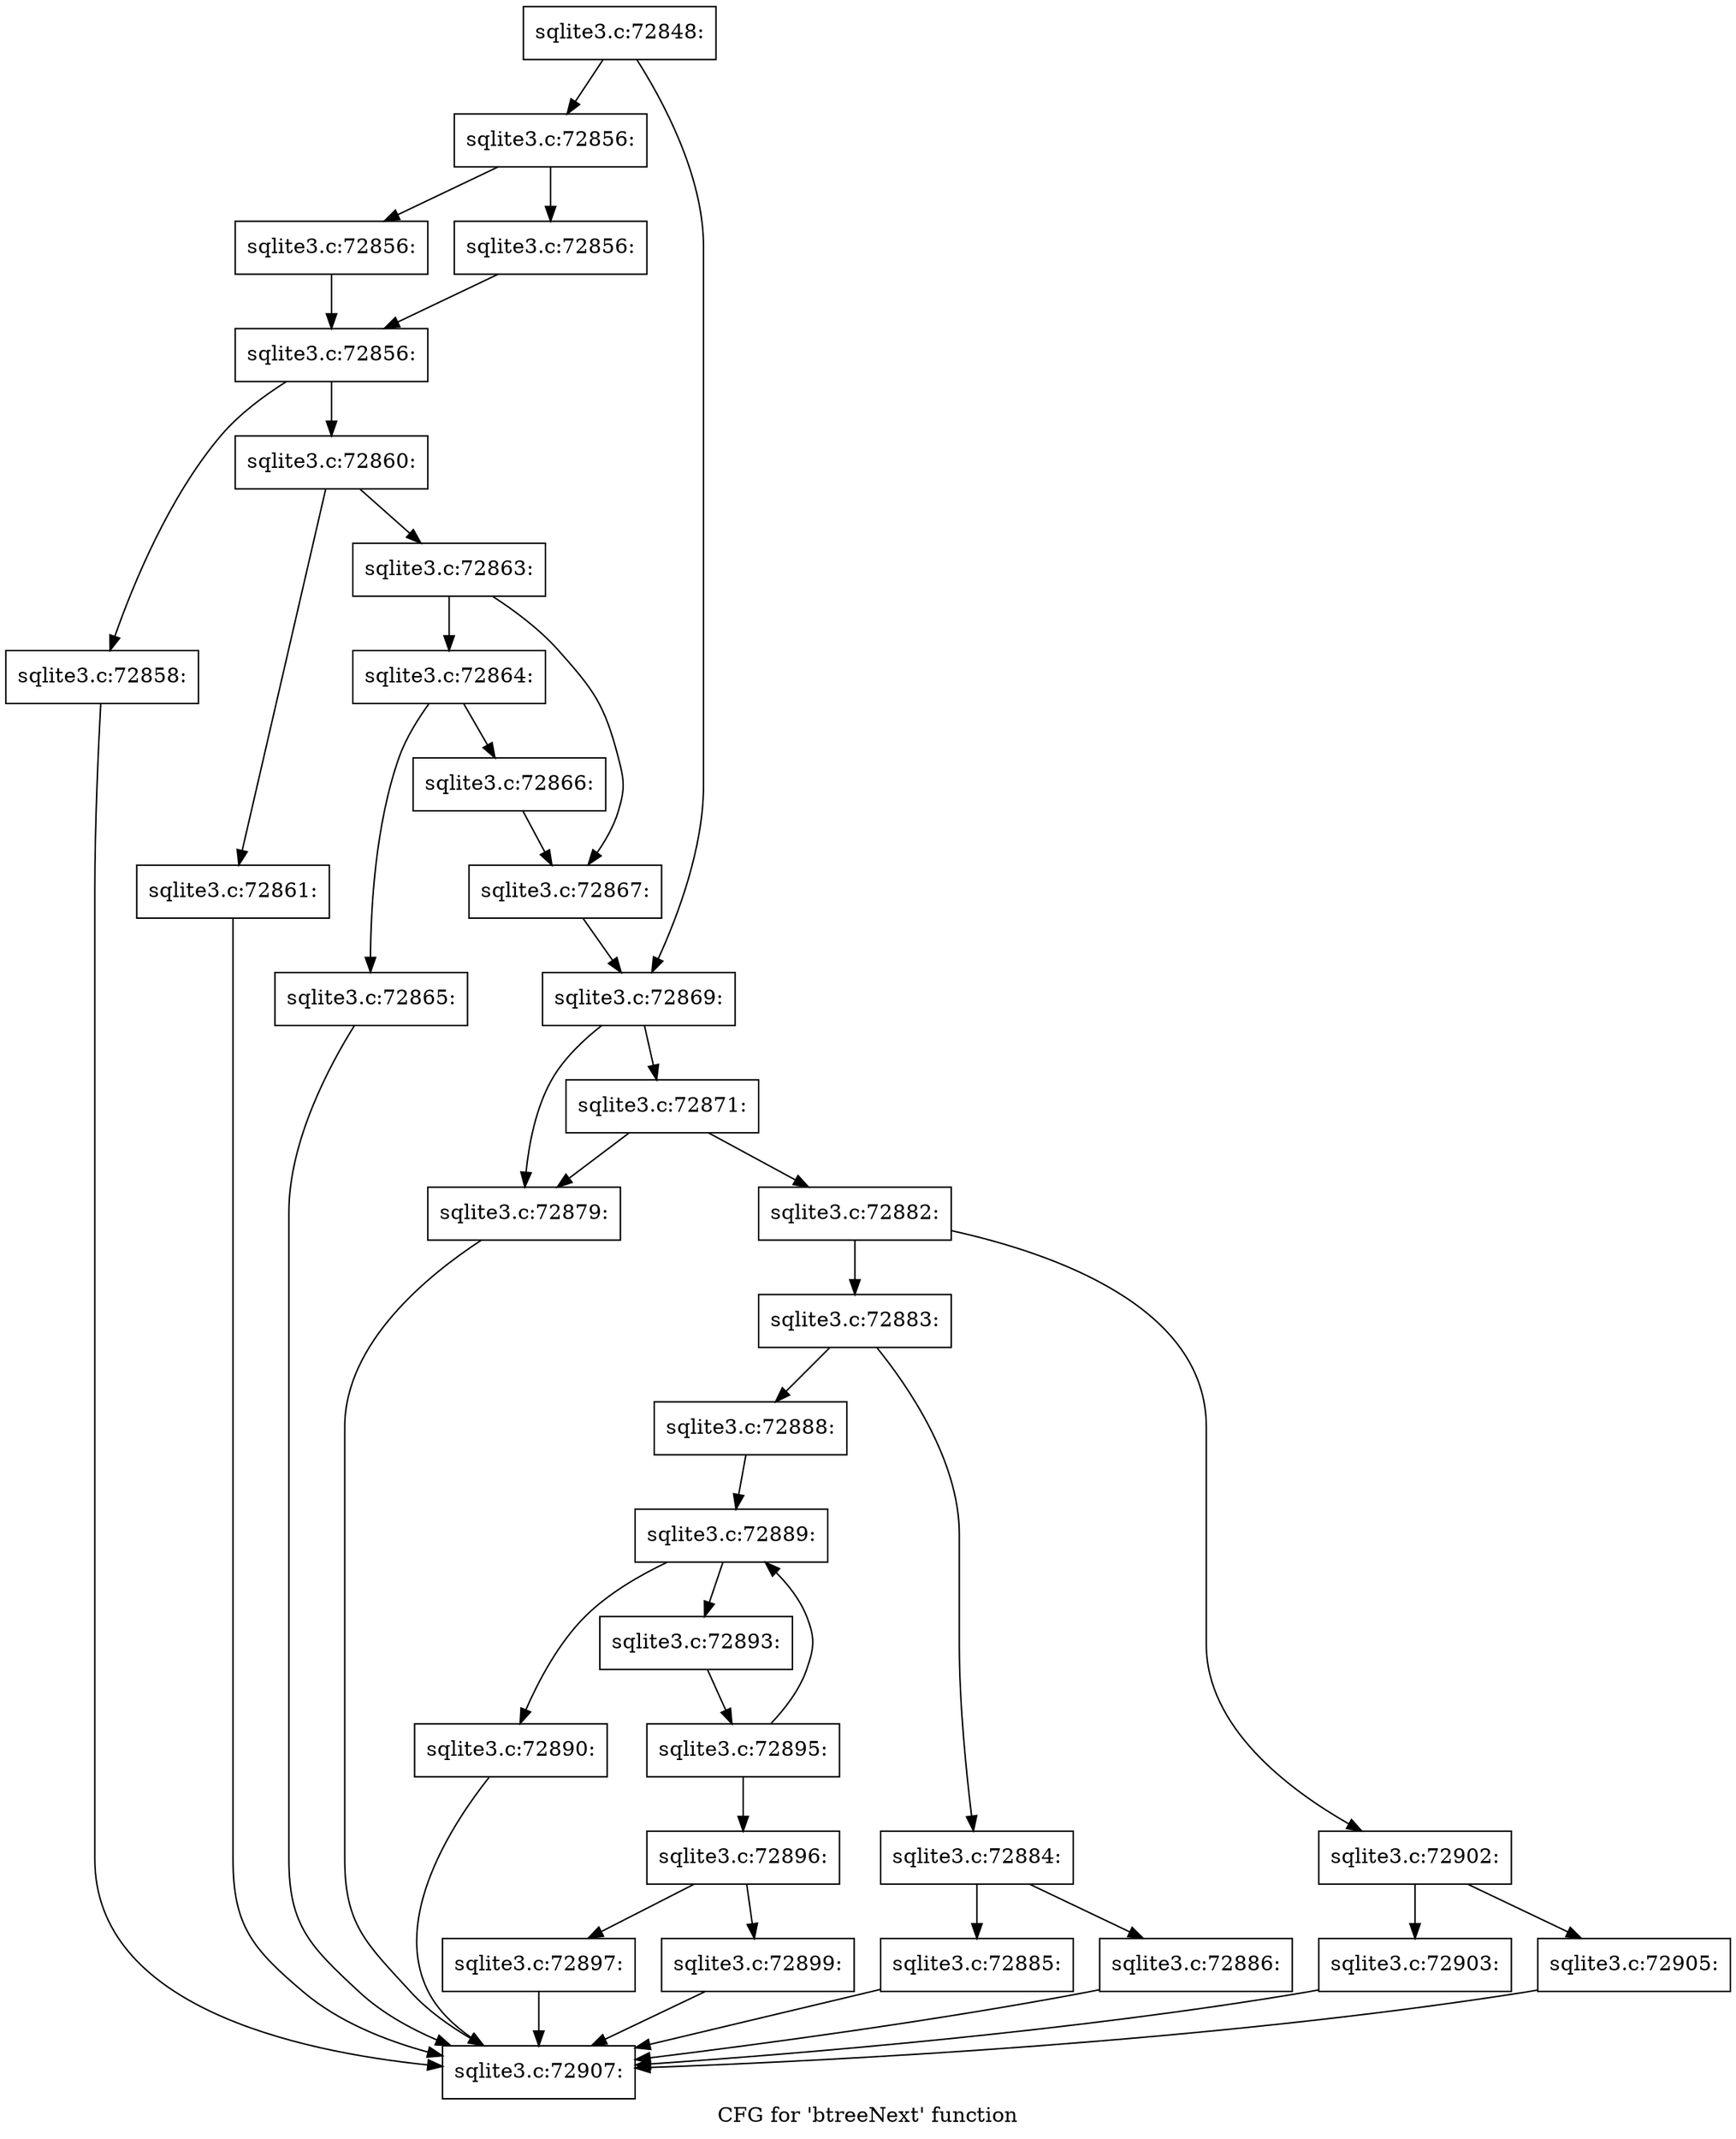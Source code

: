 digraph "CFG for 'btreeNext' function" {
	label="CFG for 'btreeNext' function";

	Node0x55c0f809b4f0 [shape=record,label="{sqlite3.c:72848:}"];
	Node0x55c0f809b4f0 -> Node0x55c0f809d040;
	Node0x55c0f809b4f0 -> Node0x55c0f809d090;
	Node0x55c0f809d040 [shape=record,label="{sqlite3.c:72856:}"];
	Node0x55c0f809d040 -> Node0x55c0f809d620;
	Node0x55c0f809d040 -> Node0x55c0f809d670;
	Node0x55c0f809d620 [shape=record,label="{sqlite3.c:72856:}"];
	Node0x55c0f809d620 -> Node0x55c0f809d6c0;
	Node0x55c0f809d670 [shape=record,label="{sqlite3.c:72856:}"];
	Node0x55c0f809d670 -> Node0x55c0f809d6c0;
	Node0x55c0f809d6c0 [shape=record,label="{sqlite3.c:72856:}"];
	Node0x55c0f809d6c0 -> Node0x55c0f809ddc0;
	Node0x55c0f809d6c0 -> Node0x55c0f809de10;
	Node0x55c0f809ddc0 [shape=record,label="{sqlite3.c:72858:}"];
	Node0x55c0f809ddc0 -> Node0x55c0f5a23d50;
	Node0x55c0f809de10 [shape=record,label="{sqlite3.c:72860:}"];
	Node0x55c0f809de10 -> Node0x55c0f809e410;
	Node0x55c0f809de10 -> Node0x55c0f809e460;
	Node0x55c0f809e410 [shape=record,label="{sqlite3.c:72861:}"];
	Node0x55c0f809e410 -> Node0x55c0f5a23d50;
	Node0x55c0f809e460 [shape=record,label="{sqlite3.c:72863:}"];
	Node0x55c0f809e460 -> Node0x55c0f809ebc0;
	Node0x55c0f809e460 -> Node0x55c0f809ec10;
	Node0x55c0f809ebc0 [shape=record,label="{sqlite3.c:72864:}"];
	Node0x55c0f809ebc0 -> Node0x55c0f809f400;
	Node0x55c0f809ebc0 -> Node0x55c0f809f450;
	Node0x55c0f809f400 [shape=record,label="{sqlite3.c:72865:}"];
	Node0x55c0f809f400 -> Node0x55c0f5a23d50;
	Node0x55c0f809f450 [shape=record,label="{sqlite3.c:72866:}"];
	Node0x55c0f809f450 -> Node0x55c0f809ec10;
	Node0x55c0f809ec10 [shape=record,label="{sqlite3.c:72867:}"];
	Node0x55c0f809ec10 -> Node0x55c0f809d090;
	Node0x55c0f809d090 [shape=record,label="{sqlite3.c:72869:}"];
	Node0x55c0f809d090 -> Node0x55c0f80a04b0;
	Node0x55c0f809d090 -> Node0x55c0f80a0410;
	Node0x55c0f80a04b0 [shape=record,label="{sqlite3.c:72871:}"];
	Node0x55c0f80a04b0 -> Node0x55c0f80a0410;
	Node0x55c0f80a04b0 -> Node0x55c0f80a0460;
	Node0x55c0f80a0410 [shape=record,label="{sqlite3.c:72879:}"];
	Node0x55c0f80a0410 -> Node0x55c0f5a23d50;
	Node0x55c0f80a0460 [shape=record,label="{sqlite3.c:72882:}"];
	Node0x55c0f80a0460 -> Node0x55c0f80a0ee0;
	Node0x55c0f80a0460 -> Node0x55c0f80a0f30;
	Node0x55c0f80a0ee0 [shape=record,label="{sqlite3.c:72883:}"];
	Node0x55c0f80a0ee0 -> Node0x55c0f80a15d0;
	Node0x55c0f80a0ee0 -> Node0x55c0f80a1580;
	Node0x55c0f80a1580 [shape=record,label="{sqlite3.c:72884:}"];
	Node0x55c0f80a1580 -> Node0x55c0f80a23f0;
	Node0x55c0f80a1580 -> Node0x55c0f80a2440;
	Node0x55c0f80a23f0 [shape=record,label="{sqlite3.c:72885:}"];
	Node0x55c0f80a23f0 -> Node0x55c0f5a23d50;
	Node0x55c0f80a2440 [shape=record,label="{sqlite3.c:72886:}"];
	Node0x55c0f80a2440 -> Node0x55c0f5a23d50;
	Node0x55c0f80a15d0 [shape=record,label="{sqlite3.c:72888:}"];
	Node0x55c0f80a15d0 -> Node0x55c0f80a2c40;
	Node0x55c0f80a2c40 [shape=record,label="{sqlite3.c:72889:}"];
	Node0x55c0f80a2c40 -> Node0x55c0f80a2e10;
	Node0x55c0f80a2c40 -> Node0x55c0f80a2e60;
	Node0x55c0f80a2e10 [shape=record,label="{sqlite3.c:72890:}"];
	Node0x55c0f80a2e10 -> Node0x55c0f5a23d50;
	Node0x55c0f80a2e60 [shape=record,label="{sqlite3.c:72893:}"];
	Node0x55c0f80a2e60 -> Node0x55c0f80a2bf0;
	Node0x55c0f80a2bf0 [shape=record,label="{sqlite3.c:72895:}"];
	Node0x55c0f80a2bf0 -> Node0x55c0f80a2c40;
	Node0x55c0f80a2bf0 -> Node0x55c0f80a2ba0;
	Node0x55c0f80a2ba0 [shape=record,label="{sqlite3.c:72896:}"];
	Node0x55c0f80a2ba0 -> Node0x55c0f80a4610;
	Node0x55c0f80a2ba0 -> Node0x55c0f80a46b0;
	Node0x55c0f80a4610 [shape=record,label="{sqlite3.c:72897:}"];
	Node0x55c0f80a4610 -> Node0x55c0f5a23d50;
	Node0x55c0f80a46b0 [shape=record,label="{sqlite3.c:72899:}"];
	Node0x55c0f80a46b0 -> Node0x55c0f5a23d50;
	Node0x55c0f80a0f30 [shape=record,label="{sqlite3.c:72902:}"];
	Node0x55c0f80a0f30 -> Node0x55c0f80a4660;
	Node0x55c0f80a0f30 -> Node0x55c0f80a5100;
	Node0x55c0f80a4660 [shape=record,label="{sqlite3.c:72903:}"];
	Node0x55c0f80a4660 -> Node0x55c0f5a23d50;
	Node0x55c0f80a5100 [shape=record,label="{sqlite3.c:72905:}"];
	Node0x55c0f80a5100 -> Node0x55c0f5a23d50;
	Node0x55c0f5a23d50 [shape=record,label="{sqlite3.c:72907:}"];
}
